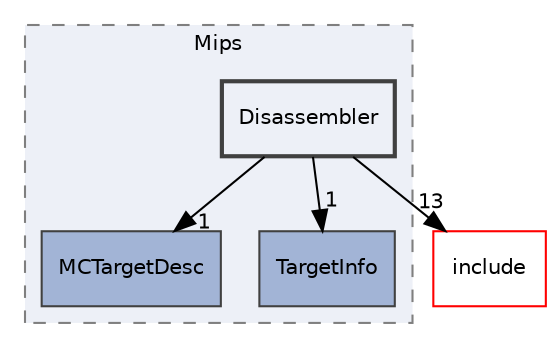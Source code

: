 digraph "lib/Target/Mips/Disassembler"
{
 // LATEX_PDF_SIZE
  bgcolor="transparent";
  edge [fontname="Helvetica",fontsize="10",labelfontname="Helvetica",labelfontsize="10"];
  node [fontname="Helvetica",fontsize="10",shape="box"];
  compound=true
  subgraph clusterdir_ade3e9027c4a59e8bb8d540eb1bd7c25 {
    graph [ bgcolor="#edf0f7", pencolor="grey50", style="filled,dashed,", label="Mips", fontname="Helvetica", fontsize="10", URL="dir_ade3e9027c4a59e8bb8d540eb1bd7c25.html"]
  dir_41f1deb4dd28dd59c49c53019c486a73 [label="MCTargetDesc", style="filled,", fillcolor="#a2b4d6", color="grey25", URL="dir_41f1deb4dd28dd59c49c53019c486a73.html"];
  dir_f3dbcc5927085a619dae30a12ee3e3cb [label="TargetInfo", style="filled,", fillcolor="#a2b4d6", color="grey25", URL="dir_f3dbcc5927085a619dae30a12ee3e3cb.html"];
  dir_9d9ec9b03140b2e1d84503e7097c4dc6 [label="Disassembler", style="filled,bold,", fillcolor="#edf0f7", color="grey25", URL="dir_9d9ec9b03140b2e1d84503e7097c4dc6.html"];
  }
  dir_d44c64559bbebec7f509842c48db8b23 [label="include", style="", fillcolor="#edf0f7", color="red", URL="dir_d44c64559bbebec7f509842c48db8b23.html"];
  dir_9d9ec9b03140b2e1d84503e7097c4dc6->dir_41f1deb4dd28dd59c49c53019c486a73 [headlabel="1", labeldistance=1.5 headhref="dir_000056_000131.html"];
  dir_9d9ec9b03140b2e1d84503e7097c4dc6->dir_d44c64559bbebec7f509842c48db8b23 [headlabel="13", labeldistance=1.5 headhref="dir_000056_000082.html"];
  dir_9d9ec9b03140b2e1d84503e7097c4dc6->dir_f3dbcc5927085a619dae30a12ee3e3cb [headlabel="1", labeldistance=1.5 headhref="dir_000056_000202.html"];
}
